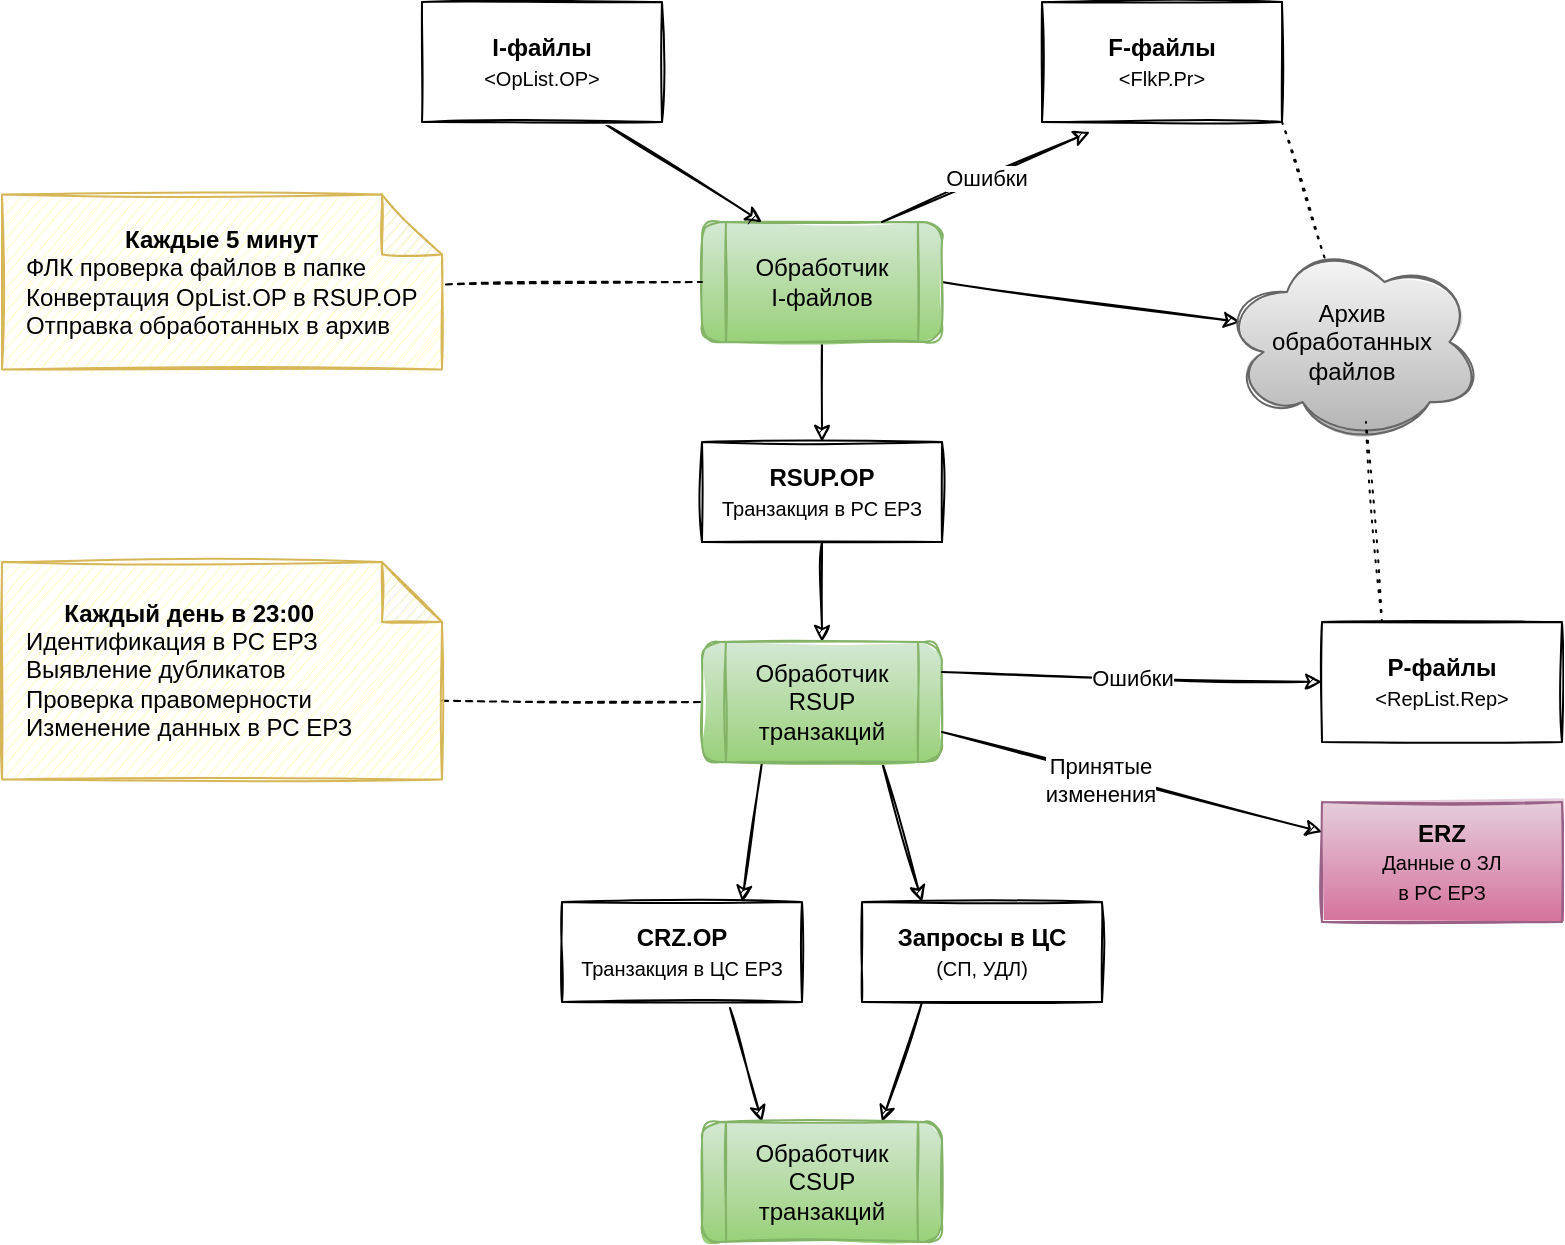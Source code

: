 <mxfile version="13.8.5" type="github">
  <diagram id="Ip4HYm9u0Syq62Oy8DGB" name="Page-1">
    <mxGraphModel dx="1422" dy="1196" grid="1" gridSize="10" guides="1" tooltips="1" connect="1" arrows="1" fold="1" page="0" pageScale="1" pageWidth="827" pageHeight="1169" math="0" shadow="0">
      <root>
        <mxCell id="0" />
        <mxCell id="1" parent="0" />
        <mxCell id="p3zd4yh9qUal2g1miboF-2" style="edgeStyle=orthogonalEdgeStyle;rounded=0;orthogonalLoop=1;jettySize=auto;html=1;exitX=0.5;exitY=1;exitDx=0;exitDy=0;entryX=0.5;entryY=0;entryDx=0;entryDy=0;sketch=1;" edge="1" parent="1" source="BYnugL7MRaFbII8O_Nb6-2" target="p3zd4yh9qUal2g1miboF-1">
          <mxGeometry relative="1" as="geometry" />
        </mxCell>
        <mxCell id="p3zd4yh9qUal2g1miboF-9" style="edgeStyle=none;rounded=0;orthogonalLoop=1;jettySize=auto;html=1;exitX=1;exitY=0.5;exitDx=0;exitDy=0;entryX=0.07;entryY=0.4;entryDx=0;entryDy=0;entryPerimeter=0;endArrow=classic;endFill=1;sketch=1;" edge="1" parent="1" source="BYnugL7MRaFbII8O_Nb6-2" target="p3zd4yh9qUal2g1miboF-8">
          <mxGeometry relative="1" as="geometry" />
        </mxCell>
        <mxCell id="BYnugL7MRaFbII8O_Nb6-2" value="Обработчик&lt;br&gt;I-файлов" style="shape=process;whiteSpace=wrap;html=1;backgroundOutline=1;fillColor=#d5e8d4;gradientColor=#97d077;strokeColor=#82b366;sketch=1;rounded=1;" parent="1" vertex="1">
          <mxGeometry x="370" y="100" width="120" height="60" as="geometry" />
        </mxCell>
        <mxCell id="BYnugL7MRaFbII8O_Nb6-6" style="orthogonalLoop=1;jettySize=auto;html=1;entryX=0;entryY=0.5;entryDx=0;entryDy=0;rounded=0;endArrow=none;endFill=0;dashed=1;exitX=1.009;exitY=0.514;exitDx=0;exitDy=0;exitPerimeter=0;sketch=1;" parent="1" source="BYnugL7MRaFbII8O_Nb6-5" target="BYnugL7MRaFbII8O_Nb6-2" edge="1">
          <mxGeometry relative="1" as="geometry" />
        </mxCell>
        <mxCell id="BYnugL7MRaFbII8O_Nb6-5" value="&lt;div style=&quot;text-align: center&quot;&gt;&lt;b&gt;Каждые 5 минут&lt;/b&gt;&lt;/div&gt;ФЛК проверка файлов в папке&lt;br&gt;Конвертация OpList.OP в RSUP.OP&lt;br&gt;Отправка обработанных в архив" style="shape=note;whiteSpace=wrap;html=1;backgroundOutline=1;darkOpacity=0.05;strokeColor=#d6b656;fillColor=#FFFFCC;align=left;shadow=0;sketch=1;spacingLeft=10;spacingRight=10;" parent="1" vertex="1">
          <mxGeometry x="20" y="86.25" width="220" height="87.5" as="geometry" />
        </mxCell>
        <mxCell id="BYnugL7MRaFbII8O_Nb6-8" style="edgeStyle=none;rounded=0;orthogonalLoop=1;jettySize=auto;html=1;exitX=0.75;exitY=1;exitDx=0;exitDy=0;entryX=0.25;entryY=0;entryDx=0;entryDy=0;endArrow=classic;endFill=1;startArrow=none;startFill=0;sketch=1;" parent="1" source="BYnugL7MRaFbII8O_Nb6-7" target="BYnugL7MRaFbII8O_Nb6-2" edge="1">
          <mxGeometry relative="1" as="geometry">
            <mxPoint x="340" y="90" as="sourcePoint" />
          </mxGeometry>
        </mxCell>
        <mxCell id="BYnugL7MRaFbII8O_Nb6-7" value="&lt;span&gt;&lt;b&gt;I-файлы&lt;/b&gt;&lt;/span&gt;&lt;br&gt;&lt;span&gt;&lt;font style=&quot;font-size: 10px&quot;&gt;&amp;lt;OpList.OP&amp;gt;&lt;/font&gt;&lt;/span&gt;" style="rounded=0;whiteSpace=wrap;html=1;sketch=1;" parent="1" vertex="1">
          <mxGeometry x="230" y="-10" width="120" height="60" as="geometry" />
        </mxCell>
        <mxCell id="p3zd4yh9qUal2g1miboF-40" style="edgeStyle=none;rounded=0;sketch=1;orthogonalLoop=1;jettySize=auto;html=1;exitX=1;exitY=1;exitDx=0;exitDy=0;entryX=0.4;entryY=0.1;entryDx=0;entryDy=0;entryPerimeter=0;dashed=1;endArrow=none;endFill=0;dashPattern=1 4;" edge="1" parent="1" source="BYnugL7MRaFbII8O_Nb6-9" target="p3zd4yh9qUal2g1miboF-8">
          <mxGeometry relative="1" as="geometry" />
        </mxCell>
        <mxCell id="BYnugL7MRaFbII8O_Nb6-9" value="&lt;span&gt;&lt;b&gt;F-файлы&lt;/b&gt;&lt;/span&gt;&lt;br&gt;&lt;span&gt;&lt;font style=&quot;font-size: 10px&quot;&gt;&amp;lt;FlkP.Pr&amp;gt;&lt;/font&gt;&lt;/span&gt;" style="rounded=0;whiteSpace=wrap;html=1;sketch=1;" parent="1" vertex="1">
          <mxGeometry x="540" y="-10" width="120" height="60" as="geometry" />
        </mxCell>
        <mxCell id="p3zd4yh9qUal2g1miboF-4" style="edgeStyle=orthogonalEdgeStyle;rounded=0;orthogonalLoop=1;jettySize=auto;html=1;exitX=0.5;exitY=1;exitDx=0;exitDy=0;entryX=0.5;entryY=0;entryDx=0;entryDy=0;sketch=1;" edge="1" parent="1" source="p3zd4yh9qUal2g1miboF-1" target="p3zd4yh9qUal2g1miboF-3">
          <mxGeometry relative="1" as="geometry" />
        </mxCell>
        <mxCell id="p3zd4yh9qUal2g1miboF-1" value="&lt;b&gt;RSUP.OP&lt;/b&gt;&lt;br&gt;&lt;font style=&quot;font-size: 10px&quot;&gt;Транзакция в РС ЕРЗ&lt;/font&gt;" style="rounded=0;whiteSpace=wrap;html=1;sketch=1;" vertex="1" parent="1">
          <mxGeometry x="370" y="210" width="120" height="50" as="geometry" />
        </mxCell>
        <mxCell id="p3zd4yh9qUal2g1miboF-38" style="edgeStyle=none;rounded=0;sketch=1;orthogonalLoop=1;jettySize=auto;html=1;exitX=0.25;exitY=1;exitDx=0;exitDy=0;entryX=0.75;entryY=0;entryDx=0;entryDy=0;endArrow=classic;endFill=1;" edge="1" parent="1" source="p3zd4yh9qUal2g1miboF-3" target="p3zd4yh9qUal2g1miboF-37">
          <mxGeometry relative="1" as="geometry" />
        </mxCell>
        <mxCell id="p3zd4yh9qUal2g1miboF-42" style="edgeStyle=none;rounded=0;sketch=1;orthogonalLoop=1;jettySize=auto;html=1;exitX=0.75;exitY=1;exitDx=0;exitDy=0;entryX=0.25;entryY=0;entryDx=0;entryDy=0;endArrow=classic;endFill=1;" edge="1" parent="1" source="p3zd4yh9qUal2g1miboF-3" target="p3zd4yh9qUal2g1miboF-41">
          <mxGeometry relative="1" as="geometry" />
        </mxCell>
        <mxCell id="p3zd4yh9qUal2g1miboF-3" value="Обработчик&lt;br&gt;RSUP транзакций" style="shape=process;whiteSpace=wrap;html=1;backgroundOutline=1;gradientColor=#97d077;fillColor=#d5e8d4;strokeColor=#82b366;sketch=1;rounded=1;" vertex="1" parent="1">
          <mxGeometry x="370" y="310" width="120" height="60" as="geometry" />
        </mxCell>
        <mxCell id="p3zd4yh9qUal2g1miboF-6" style="rounded=0;orthogonalLoop=1;jettySize=auto;html=1;exitX=0;exitY=0;exitDx=220;exitDy=69.375;exitPerimeter=0;entryX=0;entryY=0.5;entryDx=0;entryDy=0;dashed=1;endArrow=none;endFill=0;sketch=1;" edge="1" parent="1" source="p3zd4yh9qUal2g1miboF-5" target="p3zd4yh9qUal2g1miboF-3">
          <mxGeometry relative="1" as="geometry">
            <mxPoint x="650" y="370.005" as="sourcePoint" />
          </mxGeometry>
        </mxCell>
        <mxCell id="p3zd4yh9qUal2g1miboF-5" value="&lt;div style=&quot;text-align: center&quot;&gt;&lt;b&gt;Каждый день в 23:00&lt;/b&gt;&lt;/div&gt;Идентификация в РС ЕРЗ&lt;br&gt;Выявление дубликатов&lt;br&gt;Проверка правомерности&lt;br&gt;Изменение данных в РС ЕРЗ" style="shape=note;whiteSpace=wrap;html=1;backgroundOutline=1;darkOpacity=0.05;strokeColor=#d6b656;fillColor=#FFFFCC;align=left;shadow=0;sketch=1;spacingLeft=10;spacingRight=10;" vertex="1" parent="1">
          <mxGeometry x="20" y="270" width="220" height="108.75" as="geometry" />
        </mxCell>
        <mxCell id="p3zd4yh9qUal2g1miboF-8" value="Архив&lt;br&gt;обработанных&lt;br&gt;файлов" style="ellipse;shape=cloud;whiteSpace=wrap;html=1;gradientColor=#b3b3b3;fillColor=#f5f5f5;strokeColor=#666666;sketch=1;" vertex="1" parent="1">
          <mxGeometry x="630" y="110" width="130" height="100" as="geometry" />
        </mxCell>
        <mxCell id="p3zd4yh9qUal2g1miboF-22" value="&lt;b&gt;ERZ&lt;/b&gt;&lt;br&gt;&lt;font style=&quot;font-size: 10px&quot;&gt;Данные о ЗЛ&lt;br&gt;в РС ЕРЗ&lt;/font&gt;" style="rounded=0;whiteSpace=wrap;html=1;sketch=1;gradientColor=#d5739d;fillColor=#e6d0de;strokeColor=#996185;" vertex="1" parent="1">
          <mxGeometry x="680" y="390" width="120" height="60" as="geometry" />
        </mxCell>
        <mxCell id="p3zd4yh9qUal2g1miboF-39" style="edgeStyle=none;rounded=0;sketch=1;orthogonalLoop=1;jettySize=auto;html=1;exitX=0.25;exitY=0;exitDx=0;exitDy=0;endArrow=none;endFill=0;dashed=1;dashPattern=1 4;" edge="1" parent="1" source="p3zd4yh9qUal2g1miboF-24">
          <mxGeometry relative="1" as="geometry">
            <mxPoint x="702" y="200" as="targetPoint" />
          </mxGeometry>
        </mxCell>
        <mxCell id="p3zd4yh9qUal2g1miboF-24" value="&lt;b&gt;P-файлы&lt;/b&gt;&lt;br&gt;&lt;font style=&quot;font-size: 10px&quot;&gt;&amp;lt;RepList.Rep&amp;gt;&lt;/font&gt;" style="rounded=0;whiteSpace=wrap;html=1;sketch=1;" vertex="1" parent="1">
          <mxGeometry x="680" y="300" width="120" height="60" as="geometry" />
        </mxCell>
        <mxCell id="p3zd4yh9qUal2g1miboF-30" value="" style="endArrow=classic;html=1;exitX=1;exitY=0.75;exitDx=0;exitDy=0;entryX=0;entryY=0.25;entryDx=0;entryDy=0;sketch=1;" edge="1" parent="1" source="p3zd4yh9qUal2g1miboF-3" target="p3zd4yh9qUal2g1miboF-22">
          <mxGeometry relative="1" as="geometry">
            <mxPoint x="460" y="420" as="sourcePoint" />
            <mxPoint x="560" y="420" as="targetPoint" />
          </mxGeometry>
        </mxCell>
        <mxCell id="p3zd4yh9qUal2g1miboF-32" value="Принятые&lt;br&gt;изменения" style="edgeLabel;html=1;align=center;verticalAlign=middle;resizable=0;points=[];" vertex="1" connectable="0" parent="p3zd4yh9qUal2g1miboF-30">
          <mxGeometry x="-0.34" y="2" relative="1" as="geometry">
            <mxPoint x="15.09" y="9.14" as="offset" />
          </mxGeometry>
        </mxCell>
        <mxCell id="p3zd4yh9qUal2g1miboF-33" value="" style="endArrow=classic;html=1;exitX=1;exitY=0.25;exitDx=0;exitDy=0;entryX=0;entryY=0.5;entryDx=0;entryDy=0;sketch=1;" edge="1" parent="1" source="p3zd4yh9qUal2g1miboF-3" target="p3zd4yh9qUal2g1miboF-24">
          <mxGeometry relative="1" as="geometry">
            <mxPoint x="510" y="430" as="sourcePoint" />
            <mxPoint x="610" y="430" as="targetPoint" />
          </mxGeometry>
        </mxCell>
        <mxCell id="p3zd4yh9qUal2g1miboF-34" value="Ошибки" style="edgeLabel;resizable=0;html=1;align=center;verticalAlign=middle;" connectable="0" vertex="1" parent="p3zd4yh9qUal2g1miboF-33">
          <mxGeometry relative="1" as="geometry" />
        </mxCell>
        <mxCell id="p3zd4yh9qUal2g1miboF-35" value="" style="endArrow=classic;html=1;exitX=0.75;exitY=0;exitDx=0;exitDy=0;entryX=0.2;entryY=1.083;entryDx=0;entryDy=0;sketch=1;entryPerimeter=0;" edge="1" parent="1" source="BYnugL7MRaFbII8O_Nb6-2" target="BYnugL7MRaFbII8O_Nb6-9">
          <mxGeometry relative="1" as="geometry">
            <mxPoint x="610" y="130" as="sourcePoint" />
            <mxPoint x="730" y="130" as="targetPoint" />
          </mxGeometry>
        </mxCell>
        <mxCell id="p3zd4yh9qUal2g1miboF-36" value="Ошибки" style="edgeLabel;resizable=0;html=1;align=center;verticalAlign=middle;" connectable="0" vertex="1" parent="p3zd4yh9qUal2g1miboF-35">
          <mxGeometry relative="1" as="geometry" />
        </mxCell>
        <mxCell id="p3zd4yh9qUal2g1miboF-44" style="edgeStyle=none;rounded=0;sketch=1;orthogonalLoop=1;jettySize=auto;html=1;exitX=0.7;exitY=1.06;exitDx=0;exitDy=0;entryX=0.25;entryY=0;entryDx=0;entryDy=0;endArrow=classic;endFill=1;exitPerimeter=0;" edge="1" parent="1" source="p3zd4yh9qUal2g1miboF-37" target="p3zd4yh9qUal2g1miboF-43">
          <mxGeometry relative="1" as="geometry" />
        </mxCell>
        <mxCell id="p3zd4yh9qUal2g1miboF-37" value="&lt;b&gt;CRZ.OP&lt;/b&gt;&lt;br&gt;&lt;font style=&quot;font-size: 10px&quot;&gt;Транзакция в ЦС ЕРЗ&lt;/font&gt;" style="rounded=0;whiteSpace=wrap;html=1;sketch=1;" vertex="1" parent="1">
          <mxGeometry x="300" y="440" width="120" height="50" as="geometry" />
        </mxCell>
        <mxCell id="p3zd4yh9qUal2g1miboF-45" style="edgeStyle=none;rounded=0;sketch=1;orthogonalLoop=1;jettySize=auto;html=1;exitX=0.25;exitY=1;exitDx=0;exitDy=0;entryX=0.75;entryY=0;entryDx=0;entryDy=0;endArrow=classic;endFill=1;" edge="1" parent="1" source="p3zd4yh9qUal2g1miboF-41" target="p3zd4yh9qUal2g1miboF-43">
          <mxGeometry relative="1" as="geometry" />
        </mxCell>
        <mxCell id="p3zd4yh9qUal2g1miboF-41" value="&lt;b&gt;Запросы в ЦС&lt;/b&gt;&lt;br&gt;&lt;font style=&quot;font-size: 10px&quot;&gt;(СП, УДЛ)&lt;/font&gt;" style="rounded=0;whiteSpace=wrap;html=1;sketch=1;" vertex="1" parent="1">
          <mxGeometry x="450" y="440" width="120" height="50" as="geometry" />
        </mxCell>
        <mxCell id="p3zd4yh9qUal2g1miboF-43" value="Обработчик&lt;br&gt;CSUP&lt;br&gt;транзакций" style="shape=process;whiteSpace=wrap;html=1;backgroundOutline=1;sketch=1;gradientColor=#97d077;fillColor=#d5e8d4;strokeColor=#82b366;rounded=1;glass=0;" vertex="1" parent="1">
          <mxGeometry x="370" y="550" width="120" height="60" as="geometry" />
        </mxCell>
      </root>
    </mxGraphModel>
  </diagram>
</mxfile>
